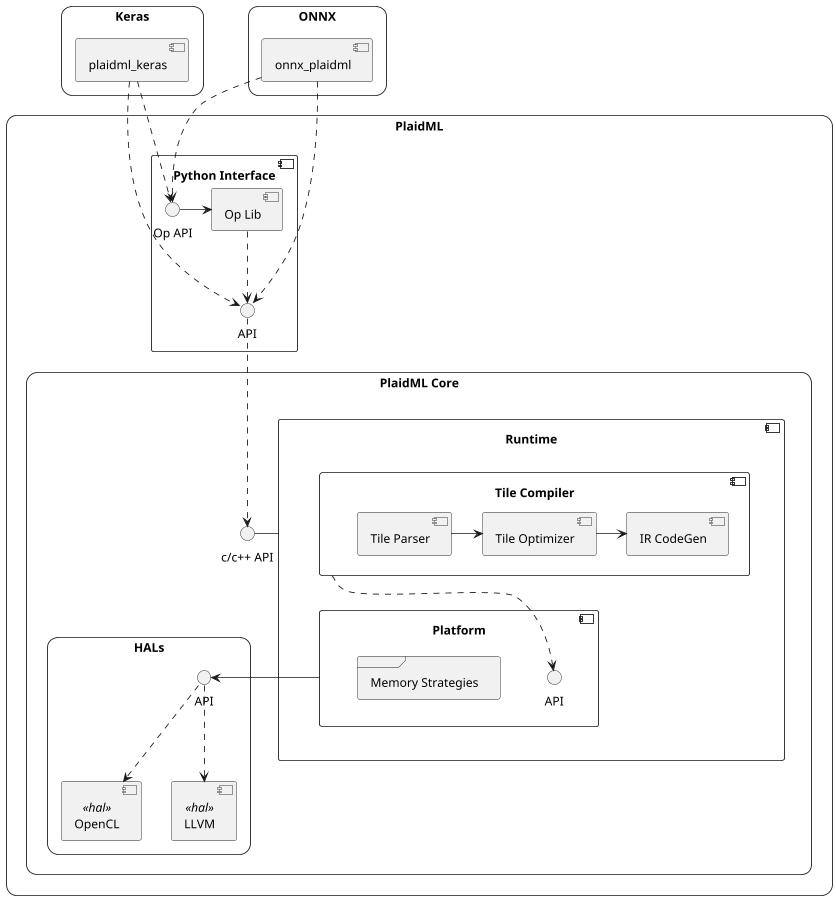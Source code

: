 @startuml high_level_overview
scale 1600*900
skinparam rectangle {
  roundCorner 25
}
rectangle "Keras" {
component "plaidml_keras"
}
rectangle "ONNX" {
component onnx_plaidml
}
rectangle "PlaidML" as pml {
  component "Python Interface" {
    interface "Op API" as opapi
    component "Op Lib" as oplib
    interface "API" as pyapi
    opapi -> oplib
    oplib ..> pyapi
  }
  rectangle "PlaidML Core" {
    interface "c/c++ API" as pmlapi
    component "Runtime" as runtime {
      component "Tile Compiler"  as compiler {
        component "Tile Parser" as parser
        component "Tile Optimizer" as optimizer
        component "IR CodeGen" as codegen
      }
      component "Platform" as platform {
        () "API" as platapi
        frame "Memory Strategies"
      }
      parser -> optimizer 
      optimizer -> codegen
      compiler ..> platapi
    }
    rectangle "HALs" as hals {
      () "API" as halapi
      component "OpenCL" as oclhal <<hal>>
      component "LLVM" as llvmhal <<hal>>
    }
    platform -> halapi
    halapi ..> oclhal
    halapi ..> llvmhal
    runtime - pmlapi
  }
  pyapi ..> pmlapi
}

onnx_plaidml ..> pyapi
plaidml_keras ..> pyapi
onnx_plaidml ..>  opapi
plaidml_keras ..> opapi
@enduml
